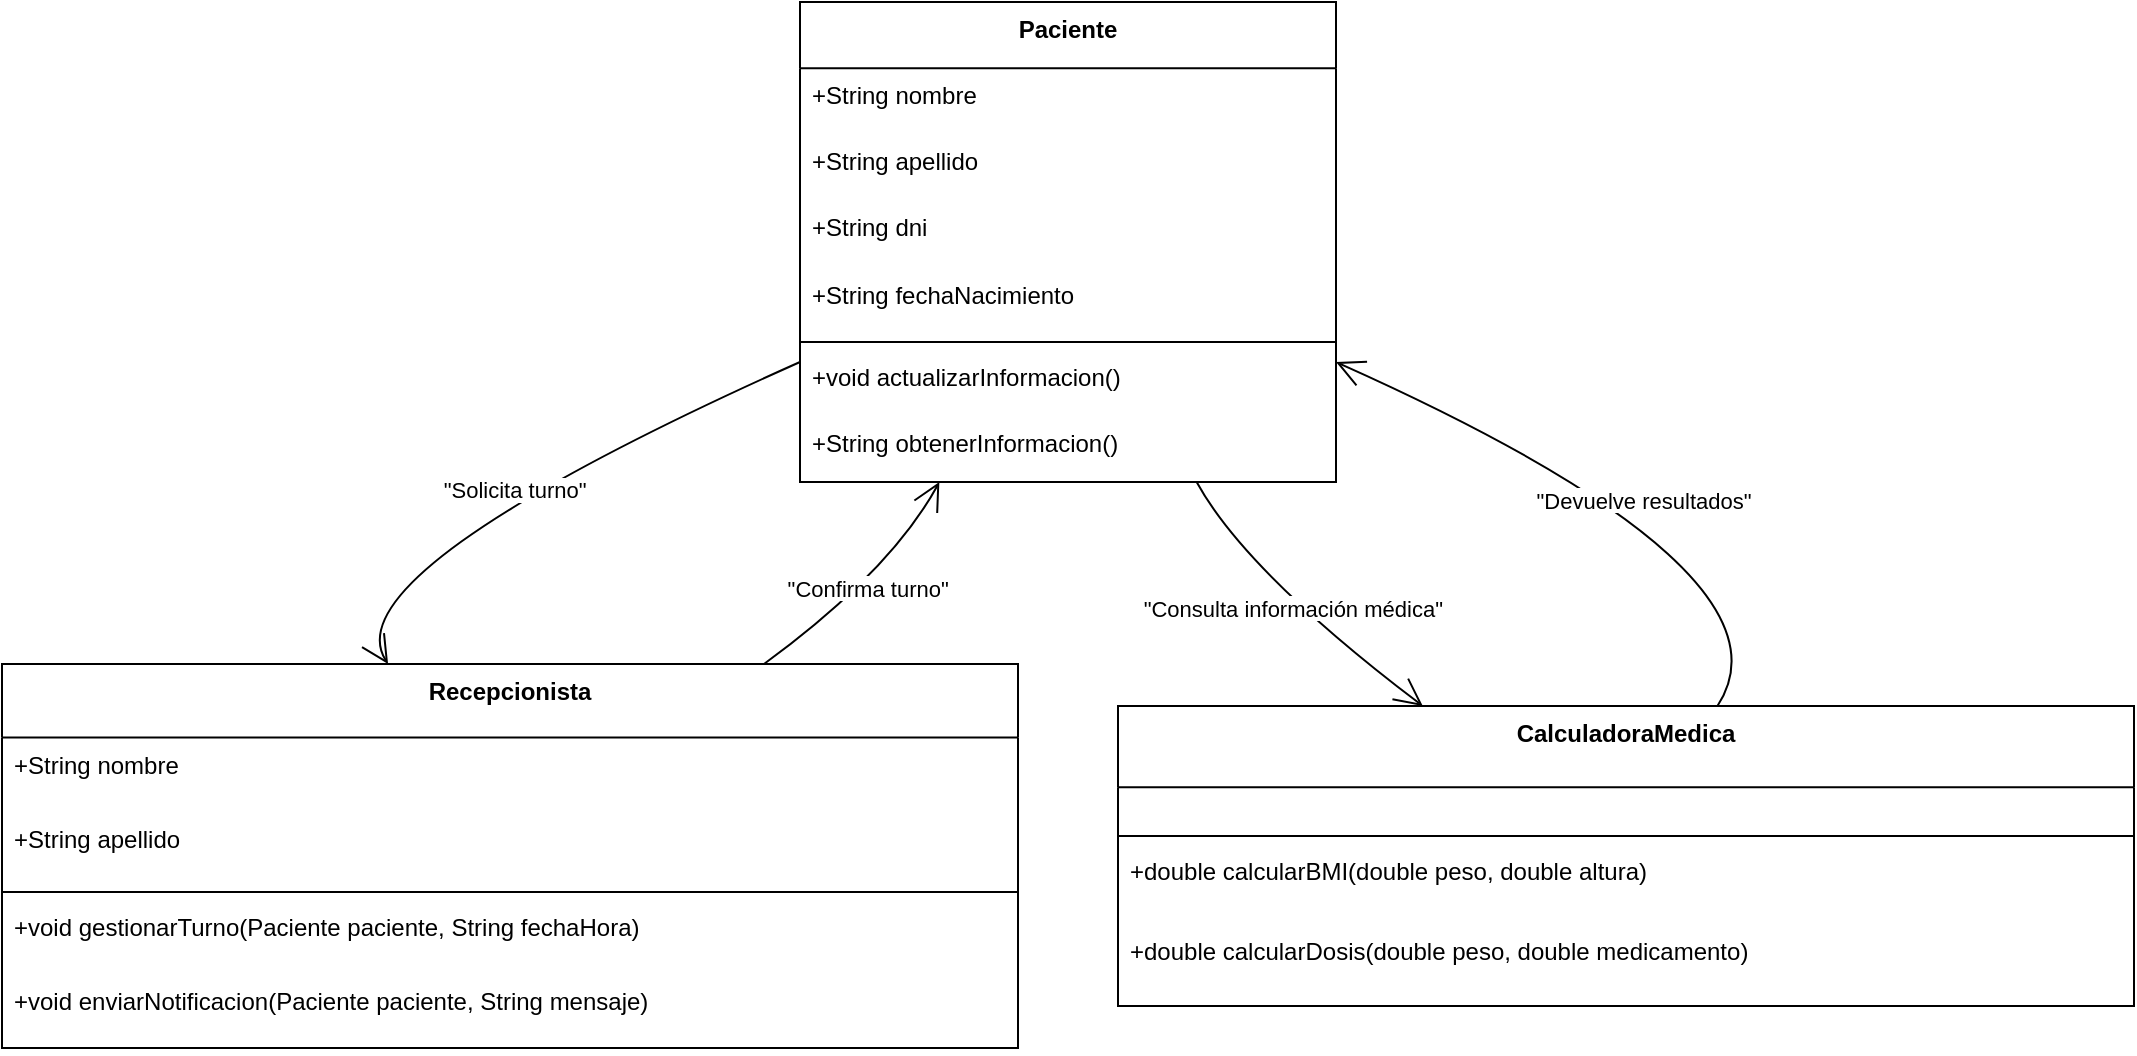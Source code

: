 <mxfile version="26.2.14">
  <diagram name="Página-1" id="6BGyB2BOQ35ZIecX9_-6">
    <mxGraphModel>
      <root>
        <mxCell id="0" />
        <mxCell id="1" parent="0" />
        <mxCell id="2" value="Paciente" style="swimlane;fontStyle=1;align=center;verticalAlign=top;childLayout=stackLayout;horizontal=1;startSize=33.143;horizontalStack=0;resizeParent=1;resizeParentMax=0;resizeLast=0;collapsible=0;marginBottom=0;" vertex="1" parent="1">
          <mxGeometry x="407" y="8" width="268" height="240" as="geometry" />
        </mxCell>
        <mxCell id="3" value="+String nombre" style="text;strokeColor=none;fillColor=none;align=left;verticalAlign=top;spacingLeft=4;spacingRight=4;overflow=hidden;rotatable=0;points=[[0,0.5],[1,0.5]];portConstraint=eastwest;" vertex="1" parent="2">
          <mxGeometry y="33" width="268" height="33" as="geometry" />
        </mxCell>
        <mxCell id="4" value="+String apellido" style="text;strokeColor=none;fillColor=none;align=left;verticalAlign=top;spacingLeft=4;spacingRight=4;overflow=hidden;rotatable=0;points=[[0,0.5],[1,0.5]];portConstraint=eastwest;" vertex="1" parent="2">
          <mxGeometry y="66" width="268" height="33" as="geometry" />
        </mxCell>
        <mxCell id="5" value="+String dni" style="text;strokeColor=none;fillColor=none;align=left;verticalAlign=top;spacingLeft=4;spacingRight=4;overflow=hidden;rotatable=0;points=[[0,0.5],[1,0.5]];portConstraint=eastwest;" vertex="1" parent="2">
          <mxGeometry y="99" width="268" height="33" as="geometry" />
        </mxCell>
        <mxCell id="6" value="+String fechaNacimiento" style="text;strokeColor=none;fillColor=none;align=left;verticalAlign=top;spacingLeft=4;spacingRight=4;overflow=hidden;rotatable=0;points=[[0,0.5],[1,0.5]];portConstraint=eastwest;" vertex="1" parent="2">
          <mxGeometry y="133" width="268" height="33" as="geometry" />
        </mxCell>
        <mxCell id="7" style="line;strokeWidth=1;fillColor=none;align=left;verticalAlign=middle;spacingTop=-1;spacingLeft=3;spacingRight=3;rotatable=0;labelPosition=right;points=[];portConstraint=eastwest;strokeColor=inherit;" vertex="1" parent="2">
          <mxGeometry y="166" width="268" height="8" as="geometry" />
        </mxCell>
        <mxCell id="8" value="+void actualizarInformacion()" style="text;strokeColor=none;fillColor=none;align=left;verticalAlign=top;spacingLeft=4;spacingRight=4;overflow=hidden;rotatable=0;points=[[0,0.5],[1,0.5]];portConstraint=eastwest;" vertex="1" parent="2">
          <mxGeometry y="174" width="268" height="33" as="geometry" />
        </mxCell>
        <mxCell id="9" value="+String obtenerInformacion()" style="text;strokeColor=none;fillColor=none;align=left;verticalAlign=top;spacingLeft=4;spacingRight=4;overflow=hidden;rotatable=0;points=[[0,0.5],[1,0.5]];portConstraint=eastwest;" vertex="1" parent="2">
          <mxGeometry y="207" width="268" height="33" as="geometry" />
        </mxCell>
        <mxCell id="10" value="CalculadoraMedica" style="swimlane;fontStyle=1;align=center;verticalAlign=top;childLayout=stackLayout;horizontal=1;startSize=40.571;horizontalStack=0;resizeParent=1;resizeParentMax=0;resizeLast=0;collapsible=0;marginBottom=0;" vertex="1" parent="1">
          <mxGeometry x="566" y="360" width="508" height="150" as="geometry" />
        </mxCell>
        <mxCell id="11" style="line;strokeWidth=1;fillColor=none;align=left;verticalAlign=middle;spacingTop=-1;spacingLeft=3;spacingRight=3;rotatable=0;labelPosition=right;points=[];portConstraint=eastwest;strokeColor=inherit;" vertex="1" parent="10">
          <mxGeometry y="61" width="508" height="8" as="geometry" />
        </mxCell>
        <mxCell id="12" value="+double calcularBMI(double peso, double altura)" style="text;strokeColor=none;fillColor=none;align=left;verticalAlign=top;spacingLeft=4;spacingRight=4;overflow=hidden;rotatable=0;points=[[0,0.5],[1,0.5]];portConstraint=eastwest;" vertex="1" parent="10">
          <mxGeometry y="69" width="508" height="41" as="geometry" />
        </mxCell>
        <mxCell id="13" value="+double calcularDosis(double peso, double medicamento)" style="text;strokeColor=none;fillColor=none;align=left;verticalAlign=top;spacingLeft=4;spacingRight=4;overflow=hidden;rotatable=0;points=[[0,0.5],[1,0.5]];portConstraint=eastwest;" vertex="1" parent="10">
          <mxGeometry y="109" width="508" height="41" as="geometry" />
        </mxCell>
        <mxCell id="14" value="Recepcionista" style="swimlane;fontStyle=1;align=center;verticalAlign=top;childLayout=stackLayout;horizontal=1;startSize=36.8;horizontalStack=0;resizeParent=1;resizeParentMax=0;resizeLast=0;collapsible=0;marginBottom=0;" vertex="1" parent="1">
          <mxGeometry x="8" y="339" width="508" height="192" as="geometry" />
        </mxCell>
        <mxCell id="15" value="+String nombre" style="text;strokeColor=none;fillColor=none;align=left;verticalAlign=top;spacingLeft=4;spacingRight=4;overflow=hidden;rotatable=0;points=[[0,0.5],[1,0.5]];portConstraint=eastwest;" vertex="1" parent="14">
          <mxGeometry y="37" width="508" height="37" as="geometry" />
        </mxCell>
        <mxCell id="16" value="+String apellido" style="text;strokeColor=none;fillColor=none;align=left;verticalAlign=top;spacingLeft=4;spacingRight=4;overflow=hidden;rotatable=0;points=[[0,0.5],[1,0.5]];portConstraint=eastwest;" vertex="1" parent="14">
          <mxGeometry y="74" width="508" height="37" as="geometry" />
        </mxCell>
        <mxCell id="17" style="line;strokeWidth=1;fillColor=none;align=left;verticalAlign=middle;spacingTop=-1;spacingLeft=3;spacingRight=3;rotatable=0;labelPosition=right;points=[];portConstraint=eastwest;strokeColor=inherit;" vertex="1" parent="14">
          <mxGeometry y="110" width="508" height="8" as="geometry" />
        </mxCell>
        <mxCell id="18" value="+void gestionarTurno(Paciente paciente, String fechaHora)" style="text;strokeColor=none;fillColor=none;align=left;verticalAlign=top;spacingLeft=4;spacingRight=4;overflow=hidden;rotatable=0;points=[[0,0.5],[1,0.5]];portConstraint=eastwest;" vertex="1" parent="14">
          <mxGeometry y="118" width="508" height="37" as="geometry" />
        </mxCell>
        <mxCell id="19" value="+void enviarNotificacion(Paciente paciente, String mensaje)" style="text;strokeColor=none;fillColor=none;align=left;verticalAlign=top;spacingLeft=4;spacingRight=4;overflow=hidden;rotatable=0;points=[[0,0.5],[1,0.5]];portConstraint=eastwest;" vertex="1" parent="14">
          <mxGeometry y="155" width="508" height="37" as="geometry" />
        </mxCell>
        <mxCell id="20" value="&quot;Solicita turno&quot;" style="curved=1;startArrow=none;endArrow=open;endSize=12;exitX=0;exitY=0.75;entryX=0.38;entryY=0;" edge="1" parent="1" source="2" target="14">
          <mxGeometry relative="1" as="geometry">
            <Array as="points">
              <mxPoint x="172" y="293" />
            </Array>
          </mxGeometry>
        </mxCell>
        <mxCell id="21" value="&quot;Confirma turno&quot;" style="curved=1;startArrow=none;endArrow=open;endSize=12;exitX=0.75;exitY=0;entryX=0.26;entryY=1;" edge="1" parent="1" source="14" target="2">
          <mxGeometry relative="1" as="geometry">
            <Array as="points">
              <mxPoint x="452" y="293" />
            </Array>
          </mxGeometry>
        </mxCell>
        <mxCell id="22" value="&quot;Consulta información médica&quot;" style="curved=1;startArrow=none;endArrow=open;endSize=12;exitX=0.74;exitY=1;entryX=0.3;entryY=0;" edge="1" parent="1" source="2" target="10">
          <mxGeometry relative="1" as="geometry">
            <Array as="points">
              <mxPoint x="630" y="293" />
            </Array>
          </mxGeometry>
        </mxCell>
        <mxCell id="23" value="&quot;Devuelve resultados&quot;" style="curved=1;startArrow=none;endArrow=open;endSize=12;exitX=0.59;exitY=0;entryX=1;entryY=0.75;" edge="1" parent="1" source="10" target="2">
          <mxGeometry relative="1" as="geometry">
            <Array as="points">
              <mxPoint x="910" y="293" />
            </Array>
          </mxGeometry>
        </mxCell>
      </root>
    </mxGraphModel>
  </diagram>
</mxfile>

